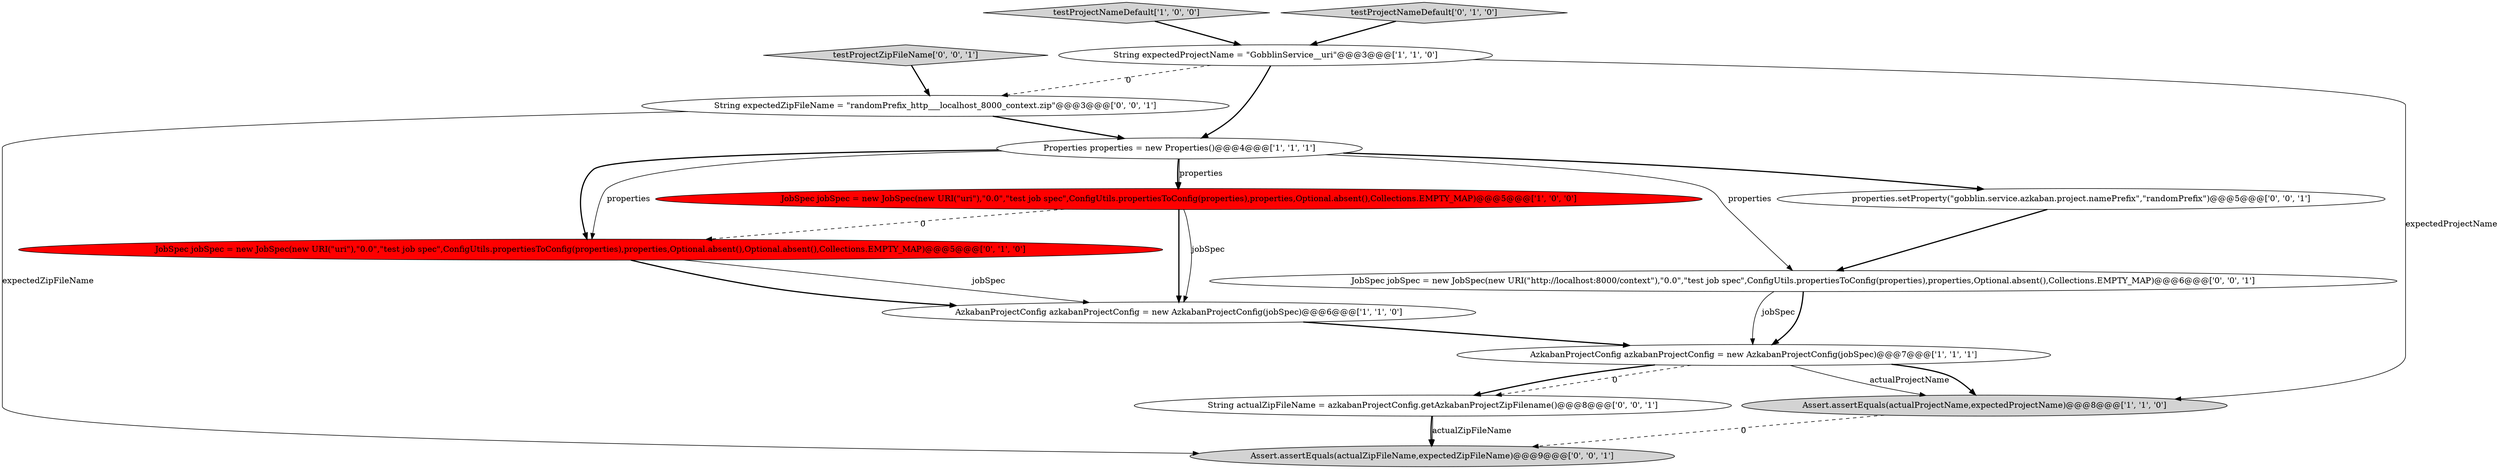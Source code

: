 digraph {
4 [style = filled, label = "testProjectNameDefault['1', '0', '0']", fillcolor = lightgray, shape = diamond image = "AAA0AAABBB1BBB"];
3 [style = filled, label = "JobSpec jobSpec = new JobSpec(new URI(\"uri\"),\"0.0\",\"test job spec\",ConfigUtils.propertiesToConfig(properties),properties,Optional.absent(),Collections.EMPTY_MAP)@@@5@@@['1', '0', '0']", fillcolor = red, shape = ellipse image = "AAA1AAABBB1BBB"];
14 [style = filled, label = "testProjectZipFileName['0', '0', '1']", fillcolor = lightgray, shape = diamond image = "AAA0AAABBB3BBB"];
5 [style = filled, label = "AzkabanProjectConfig azkabanProjectConfig = new AzkabanProjectConfig(jobSpec)@@@6@@@['1', '1', '0']", fillcolor = white, shape = ellipse image = "AAA0AAABBB1BBB"];
10 [style = filled, label = "JobSpec jobSpec = new JobSpec(new URI(\"http://localhost:8000/context\"),\"0.0\",\"test job spec\",ConfigUtils.propertiesToConfig(properties),properties,Optional.absent(),Collections.EMPTY_MAP)@@@6@@@['0', '0', '1']", fillcolor = white, shape = ellipse image = "AAA0AAABBB3BBB"];
12 [style = filled, label = "String expectedZipFileName = \"randomPrefix_http___localhost_8000_context.zip\"@@@3@@@['0', '0', '1']", fillcolor = white, shape = ellipse image = "AAA0AAABBB3BBB"];
1 [style = filled, label = "Properties properties = new Properties()@@@4@@@['1', '1', '1']", fillcolor = white, shape = ellipse image = "AAA0AAABBB1BBB"];
2 [style = filled, label = "Assert.assertEquals(actualProjectName,expectedProjectName)@@@8@@@['1', '1', '0']", fillcolor = lightgray, shape = ellipse image = "AAA0AAABBB1BBB"];
6 [style = filled, label = "AzkabanProjectConfig azkabanProjectConfig = new AzkabanProjectConfig(jobSpec)@@@7@@@['1', '1', '1']", fillcolor = white, shape = ellipse image = "AAA0AAABBB1BBB"];
7 [style = filled, label = "testProjectNameDefault['0', '1', '0']", fillcolor = lightgray, shape = diamond image = "AAA0AAABBB2BBB"];
0 [style = filled, label = "String expectedProjectName = \"GobblinService__uri\"@@@3@@@['1', '1', '0']", fillcolor = white, shape = ellipse image = "AAA0AAABBB1BBB"];
8 [style = filled, label = "JobSpec jobSpec = new JobSpec(new URI(\"uri\"),\"0.0\",\"test job spec\",ConfigUtils.propertiesToConfig(properties),properties,Optional.absent(),Optional.absent(),Collections.EMPTY_MAP)@@@5@@@['0', '1', '0']", fillcolor = red, shape = ellipse image = "AAA1AAABBB2BBB"];
9 [style = filled, label = "Assert.assertEquals(actualZipFileName,expectedZipFileName)@@@9@@@['0', '0', '1']", fillcolor = lightgray, shape = ellipse image = "AAA0AAABBB3BBB"];
11 [style = filled, label = "String actualZipFileName = azkabanProjectConfig.getAzkabanProjectZipFilename()@@@8@@@['0', '0', '1']", fillcolor = white, shape = ellipse image = "AAA0AAABBB3BBB"];
13 [style = filled, label = "properties.setProperty(\"gobblin.service.azkaban.project.namePrefix\",\"randomPrefix\")@@@5@@@['0', '0', '1']", fillcolor = white, shape = ellipse image = "AAA0AAABBB3BBB"];
8->5 [style = solid, label="jobSpec"];
13->10 [style = bold, label=""];
1->8 [style = bold, label=""];
0->2 [style = solid, label="expectedProjectName"];
6->11 [style = dashed, label="0"];
6->2 [style = solid, label="actualProjectName"];
10->6 [style = solid, label="jobSpec"];
1->3 [style = bold, label=""];
7->0 [style = bold, label=""];
0->12 [style = dashed, label="0"];
11->9 [style = bold, label=""];
12->1 [style = bold, label=""];
1->13 [style = bold, label=""];
10->6 [style = bold, label=""];
1->10 [style = solid, label="properties"];
4->0 [style = bold, label=""];
11->9 [style = solid, label="actualZipFileName"];
6->2 [style = bold, label=""];
12->9 [style = solid, label="expectedZipFileName"];
3->5 [style = bold, label=""];
5->6 [style = bold, label=""];
8->5 [style = bold, label=""];
3->5 [style = solid, label="jobSpec"];
2->9 [style = dashed, label="0"];
0->1 [style = bold, label=""];
1->3 [style = solid, label="properties"];
6->11 [style = bold, label=""];
14->12 [style = bold, label=""];
3->8 [style = dashed, label="0"];
1->8 [style = solid, label="properties"];
}

